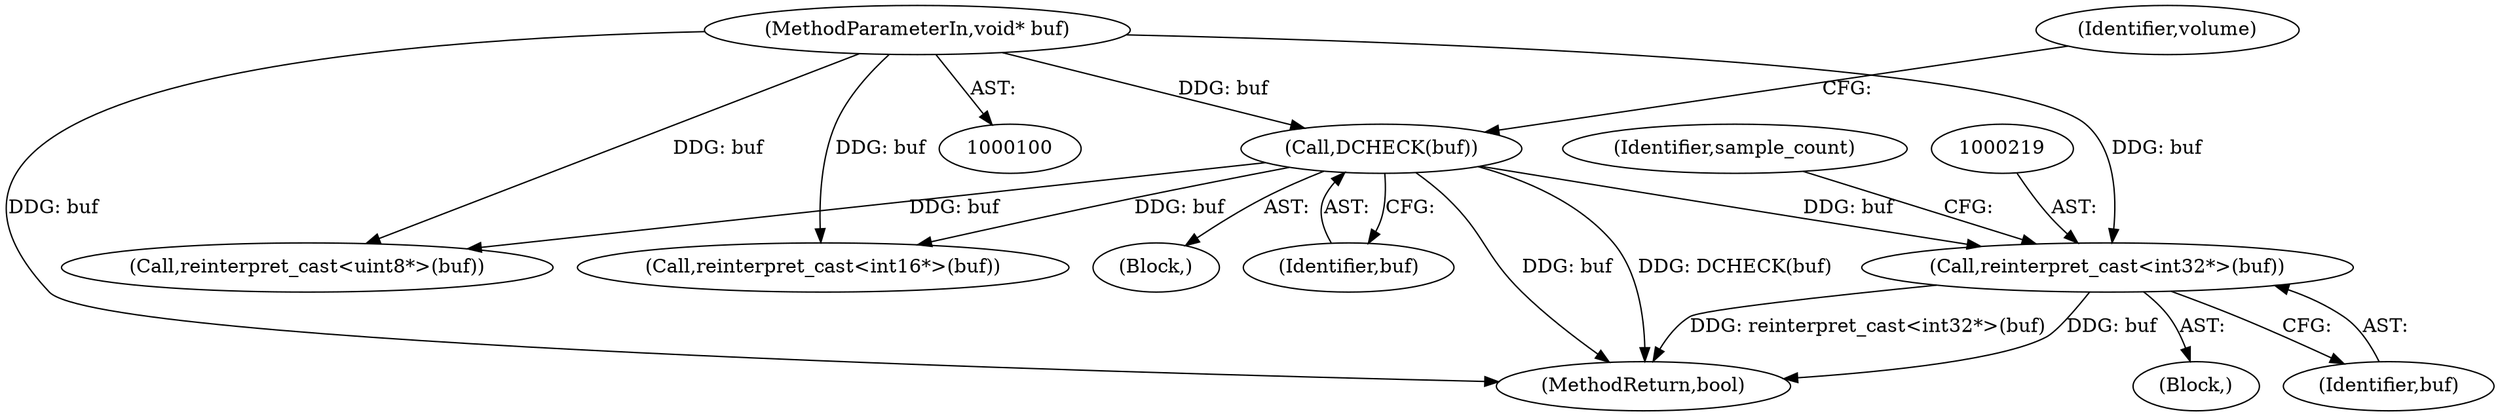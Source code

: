 digraph "0_Chrome_cfcce91cfc1a14a91a672ad0f052b86a5c1768a3_1@pointer" {
"1000218" [label="(Call,reinterpret_cast<int32*>(buf))"];
"1000107" [label="(Call,DCHECK(buf))"];
"1000101" [label="(MethodParameterIn,void* buf)"];
"1000101" [label="(MethodParameterIn,void* buf)"];
"1000189" [label="(Call,reinterpret_cast<int16*>(buf))"];
"1000230" [label="(MethodReturn,bool)"];
"1000108" [label="(Identifier,buf)"];
"1000159" [label="(Call,reinterpret_cast<uint8*>(buf))"];
"1000112" [label="(Identifier,volume)"];
"1000218" [label="(Call,reinterpret_cast<int32*>(buf))"];
"1000106" [label="(Block,)"];
"1000217" [label="(Block,)"];
"1000220" [label="(Identifier,buf)"];
"1000222" [label="(Identifier,sample_count)"];
"1000107" [label="(Call,DCHECK(buf))"];
"1000218" -> "1000217"  [label="AST: "];
"1000218" -> "1000220"  [label="CFG: "];
"1000219" -> "1000218"  [label="AST: "];
"1000220" -> "1000218"  [label="AST: "];
"1000222" -> "1000218"  [label="CFG: "];
"1000218" -> "1000230"  [label="DDG: reinterpret_cast<int32*>(buf)"];
"1000218" -> "1000230"  [label="DDG: buf"];
"1000107" -> "1000218"  [label="DDG: buf"];
"1000101" -> "1000218"  [label="DDG: buf"];
"1000107" -> "1000106"  [label="AST: "];
"1000107" -> "1000108"  [label="CFG: "];
"1000108" -> "1000107"  [label="AST: "];
"1000112" -> "1000107"  [label="CFG: "];
"1000107" -> "1000230"  [label="DDG: buf"];
"1000107" -> "1000230"  [label="DDG: DCHECK(buf)"];
"1000101" -> "1000107"  [label="DDG: buf"];
"1000107" -> "1000159"  [label="DDG: buf"];
"1000107" -> "1000189"  [label="DDG: buf"];
"1000101" -> "1000100"  [label="AST: "];
"1000101" -> "1000230"  [label="DDG: buf"];
"1000101" -> "1000159"  [label="DDG: buf"];
"1000101" -> "1000189"  [label="DDG: buf"];
}
